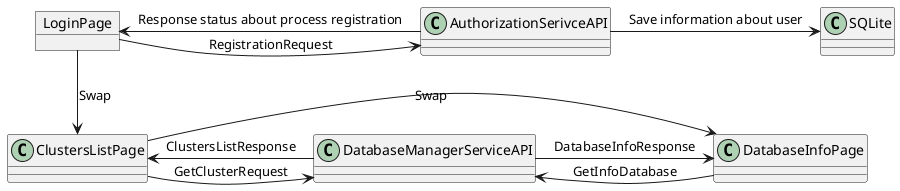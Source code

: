 @startuml

object LoginPage

LoginPage->AuthorizationSerivceAPI: RegistrationRequest

AuthorizationSerivceAPI->SQLite: Save information about user

AuthorizationSerivceAPI->LoginPage: Response status about process registration

LoginPage-->ClustersListPage: Swap
ClustersListPage->DatabaseManagerServiceAPI: GetClusterRequest
DatabaseManagerServiceAPI->ClustersListPage: ClustersListResponse

ClustersListPage->DatabaseInfoPage: Swap
DatabaseInfoPage->DatabaseManagerServiceAPI: GetInfoDatabase

DatabaseManagerServiceAPI->DatabaseInfoPage: DatabaseInfoResponse
@enduml
